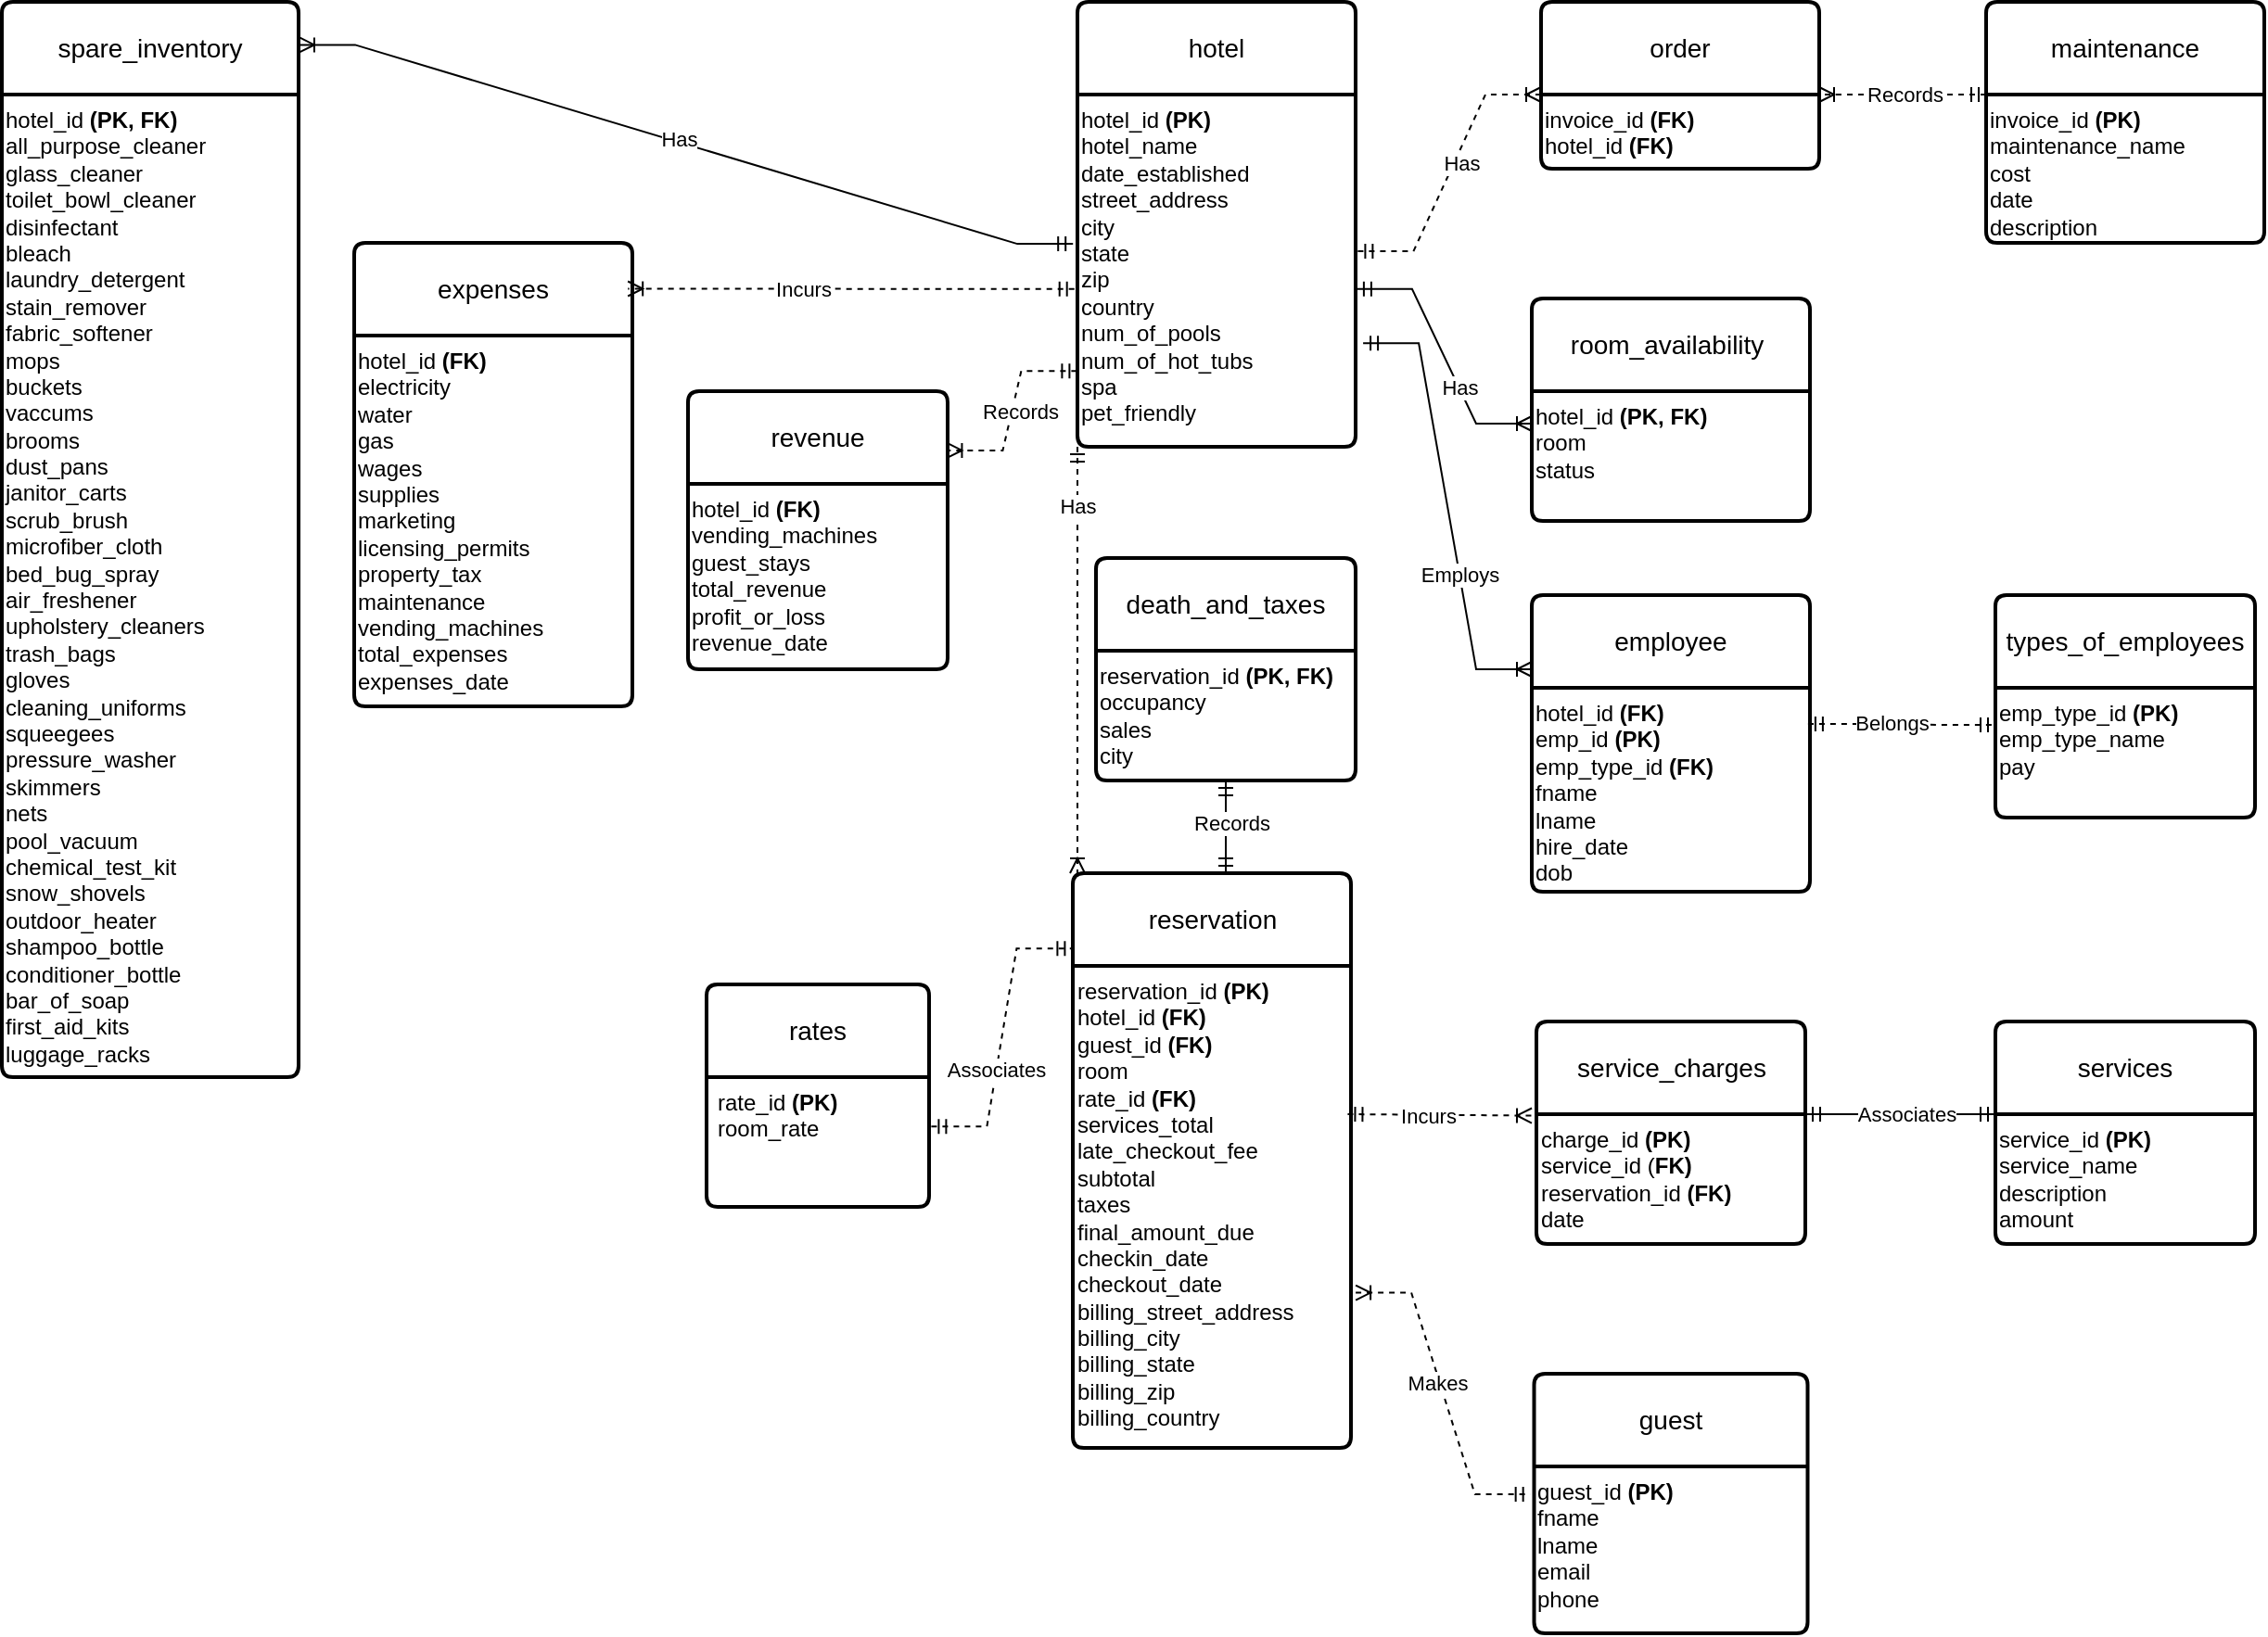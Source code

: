 <mxfile version="24.7.17">
  <diagram id="R2lEEEUBdFMjLlhIrx00" name="Page-1">
    <mxGraphModel grid="1" page="1" gridSize="10" guides="1" tooltips="1" connect="1" arrows="1" fold="1" pageScale="1" pageWidth="1700" pageHeight="1100" math="0" shadow="0" extFonts="Permanent Marker^https://fonts.googleapis.com/css?family=Permanent+Marker">
      <root>
        <mxCell id="0" />
        <mxCell id="1" parent="0" />
        <mxCell id="3WfbM0e7H-u77r2SAVQX-249" value="hotel" style="swimlane;childLayout=stackLayout;horizontal=1;startSize=50;horizontalStack=0;rounded=1;fontSize=14;fontStyle=0;strokeWidth=2;resizeParent=0;resizeLast=1;shadow=0;dashed=0;align=center;arcSize=4;whiteSpace=wrap;html=1;" vertex="1" parent="1">
          <mxGeometry x="600" y="80" width="150" height="240" as="geometry" />
        </mxCell>
        <mxCell id="3WfbM0e7H-u77r2SAVQX-252" value="&lt;div&gt;hotel_id &lt;b&gt;(PK)&lt;/b&gt;&lt;/div&gt;hotel_name&lt;br&gt;date_established&lt;br&gt;street_address&lt;br&gt;city&lt;br&gt;state&lt;br&gt;zip&lt;br&gt;country&lt;br&gt;num_of_pools&lt;br&gt;num_of_hot_tubs&lt;br&gt;spa&lt;br&gt;pet_friendly" style="text;whiteSpace=wrap;html=1;" vertex="1" parent="3WfbM0e7H-u77r2SAVQX-249">
          <mxGeometry y="50" width="150" height="190" as="geometry" />
        </mxCell>
        <mxCell id="3WfbM0e7H-u77r2SAVQX-253" value="spare_inventory" style="swimlane;childLayout=stackLayout;horizontal=1;startSize=50;horizontalStack=0;rounded=1;fontSize=14;fontStyle=0;strokeWidth=2;resizeParent=0;resizeLast=1;shadow=0;dashed=0;align=center;arcSize=4;whiteSpace=wrap;html=1;" vertex="1" parent="1">
          <mxGeometry x="20" y="80" width="160" height="580" as="geometry" />
        </mxCell>
        <mxCell id="3WfbM0e7H-u77r2SAVQX-255" value="hotel_id &lt;b&gt;(PK, FK)&lt;/b&gt;&lt;br&gt;all_purpose_cleaner&lt;br&gt;glass_cleaner&lt;br&gt;toilet_bowl_cleaner&lt;br&gt;disinfectant&lt;br&gt;bleach&lt;br&gt;laundry_detergent&lt;br&gt;stain_remover&lt;br&gt;fabric_softener&lt;br&gt;mops&lt;br&gt;buckets&lt;br&gt;vaccums&lt;br&gt;brooms&lt;br&gt;dust_pans&lt;br&gt;janitor_carts&lt;br&gt;scrub_brush&lt;br&gt;microfiber_cloth&lt;br&gt;bed_bug_spray&lt;br&gt;air_freshener&lt;br&gt;upholstery_cleaners&lt;br&gt;trash_bags&lt;br&gt;gloves&lt;br&gt;cleaning_uniforms&lt;br&gt;squeegees&lt;br&gt;pressure_washer&lt;br&gt;skimmers&lt;br&gt;nets&lt;br&gt;pool_vacuum&lt;br&gt;chemical_test_kit&lt;br&gt;snow_shovels&lt;br&gt;outdoor_heater&lt;br&gt;shampoo_bottle&lt;br&gt;conditioner_bottle&lt;br&gt;bar_of_soap&lt;br&gt;first_aid_kits&lt;br&gt;luggage_racks" style="text;whiteSpace=wrap;html=1;" vertex="1" parent="3WfbM0e7H-u77r2SAVQX-253">
          <mxGeometry y="50" width="160" height="530" as="geometry" />
        </mxCell>
        <mxCell id="3WfbM0e7H-u77r2SAVQX-256" value="revenue" style="swimlane;childLayout=stackLayout;horizontal=1;startSize=50;horizontalStack=0;rounded=1;fontSize=14;fontStyle=0;strokeWidth=2;resizeParent=0;resizeLast=1;shadow=0;dashed=0;align=center;arcSize=4;whiteSpace=wrap;html=1;" vertex="1" parent="1">
          <mxGeometry x="390" y="290" width="140" height="150" as="geometry" />
        </mxCell>
        <mxCell id="3WfbM0e7H-u77r2SAVQX-262" value="hotel_id &lt;b&gt;(FK)&lt;/b&gt;&lt;br&gt;vending_machines&lt;br&gt;guest_stays&lt;br&gt;total_revenue&lt;br&gt;profit_or_loss&lt;br&gt;revenue_date" style="text;whiteSpace=wrap;html=1;" vertex="1" parent="3WfbM0e7H-u77r2SAVQX-256">
          <mxGeometry y="50" width="140" height="100" as="geometry" />
        </mxCell>
        <mxCell id="3WfbM0e7H-u77r2SAVQX-258" value="expenses" style="swimlane;childLayout=stackLayout;horizontal=1;startSize=50;horizontalStack=0;rounded=1;fontSize=14;fontStyle=0;strokeWidth=2;resizeParent=0;resizeLast=1;shadow=0;dashed=0;align=center;arcSize=4;whiteSpace=wrap;html=1;" vertex="1" parent="1">
          <mxGeometry x="210" y="210" width="150" height="250" as="geometry" />
        </mxCell>
        <mxCell id="3WfbM0e7H-u77r2SAVQX-260" value="hotel_id &lt;b&gt;(FK)&lt;/b&gt;&lt;br&gt;electricity&lt;br&gt;water&lt;br&gt;gas&lt;br&gt;wages&lt;br&gt;supplies&lt;br&gt;marketing&lt;br&gt;licensing_permits&lt;br&gt;property_tax&lt;br&gt;maintenance&lt;br&gt;vending_machines&lt;br&gt;total_expenses&lt;br&gt;expenses_date" style="text;whiteSpace=wrap;html=1;" vertex="1" parent="3WfbM0e7H-u77r2SAVQX-258">
          <mxGeometry y="50" width="150" height="200" as="geometry" />
        </mxCell>
        <mxCell id="3WfbM0e7H-u77r2SAVQX-265" value="order" style="swimlane;childLayout=stackLayout;horizontal=1;startSize=50;horizontalStack=0;rounded=1;fontSize=14;fontStyle=0;strokeWidth=2;resizeParent=0;resizeLast=1;shadow=0;dashed=0;align=center;arcSize=4;whiteSpace=wrap;html=1;" vertex="1" parent="1">
          <mxGeometry x="850" y="80" width="150" height="90" as="geometry" />
        </mxCell>
        <mxCell id="3WfbM0e7H-u77r2SAVQX-267" value="&lt;div&gt;invoice_id &lt;b&gt;(FK)&lt;/b&gt;&lt;/div&gt;hotel_id &lt;b&gt;(FK)&lt;/b&gt;" style="text;whiteSpace=wrap;html=1;" vertex="1" parent="3WfbM0e7H-u77r2SAVQX-265">
          <mxGeometry y="50" width="150" height="40" as="geometry" />
        </mxCell>
        <mxCell id="3WfbM0e7H-u77r2SAVQX-268" value="maintenance" style="swimlane;childLayout=stackLayout;horizontal=1;startSize=50;horizontalStack=0;rounded=1;fontSize=14;fontStyle=0;strokeWidth=2;resizeParent=0;resizeLast=1;shadow=0;dashed=0;align=center;arcSize=4;whiteSpace=wrap;html=1;" vertex="1" parent="1">
          <mxGeometry x="1090" y="80" width="150" height="130" as="geometry" />
        </mxCell>
        <mxCell id="3WfbM0e7H-u77r2SAVQX-270" value="&lt;div&gt;invoice_id &lt;b&gt;(PK)&lt;/b&gt;&lt;/div&gt;maintenance_name&lt;br&gt;cost&lt;br&gt;date&lt;br&gt;description" style="text;whiteSpace=wrap;html=1;" vertex="1" parent="3WfbM0e7H-u77r2SAVQX-268">
          <mxGeometry y="50" width="150" height="80" as="geometry" />
        </mxCell>
        <mxCell id="3WfbM0e7H-u77r2SAVQX-273" value="" style="edgeStyle=entityRelationEdgeStyle;fontSize=12;html=1;endArrow=ERoneToMany;startArrow=ERmandOne;rounded=0;exitX=-0.016;exitY=0.424;exitDx=0;exitDy=0;entryX=1.003;entryY=0.04;entryDx=0;entryDy=0;entryPerimeter=0;exitPerimeter=0;" edge="1" parent="1" source="3WfbM0e7H-u77r2SAVQX-252" target="3WfbM0e7H-u77r2SAVQX-253">
          <mxGeometry width="100" height="100" relative="1" as="geometry">
            <mxPoint x="540" y="222.5" as="sourcePoint" />
            <mxPoint x="490" y="17.5" as="targetPoint" />
          </mxGeometry>
        </mxCell>
        <mxCell id="3WfbM0e7H-u77r2SAVQX-274" value="Has" style="edgeLabel;html=1;align=center;verticalAlign=middle;resizable=0;points=[];" connectable="0" vertex="1" parent="3WfbM0e7H-u77r2SAVQX-273">
          <mxGeometry x="0.024" y="-2" relative="1" as="geometry">
            <mxPoint as="offset" />
          </mxGeometry>
        </mxCell>
        <mxCell id="3WfbM0e7H-u77r2SAVQX-275" value="" style="edgeStyle=entityRelationEdgeStyle;fontSize=12;html=1;endArrow=ERoneToMany;startArrow=ERmandOne;rounded=0;exitX=-0.011;exitY=0.552;exitDx=0;exitDy=0;exitPerimeter=0;entryX=0.984;entryY=0.099;entryDx=0;entryDy=0;entryPerimeter=0;dashed=1;" edge="1" parent="1" source="3WfbM0e7H-u77r2SAVQX-252" target="3WfbM0e7H-u77r2SAVQX-258">
          <mxGeometry width="100" height="100" relative="1" as="geometry">
            <mxPoint x="390" y="270" as="sourcePoint" />
            <mxPoint x="490" y="170" as="targetPoint" />
          </mxGeometry>
        </mxCell>
        <mxCell id="3WfbM0e7H-u77r2SAVQX-280" value="Incurs" style="edgeLabel;html=1;align=center;verticalAlign=middle;resizable=0;points=[];" connectable="0" vertex="1" parent="3WfbM0e7H-u77r2SAVQX-275">
          <mxGeometry x="0.219" relative="1" as="geometry">
            <mxPoint as="offset" />
          </mxGeometry>
        </mxCell>
        <mxCell id="3WfbM0e7H-u77r2SAVQX-276" value="" style="edgeStyle=entityRelationEdgeStyle;fontSize=12;html=1;endArrow=ERoneToMany;startArrow=ERmandOne;rounded=0;exitX=-0.002;exitY=0.785;exitDx=0;exitDy=0;exitPerimeter=0;entryX=0.998;entryY=0.213;entryDx=0;entryDy=0;entryPerimeter=0;dashed=1;" edge="1" parent="1" source="3WfbM0e7H-u77r2SAVQX-252" target="3WfbM0e7H-u77r2SAVQX-256">
          <mxGeometry width="100" height="100" relative="1" as="geometry">
            <mxPoint x="530" y="500" as="sourcePoint" />
            <mxPoint x="630" y="400" as="targetPoint" />
          </mxGeometry>
        </mxCell>
        <mxCell id="3WfbM0e7H-u77r2SAVQX-281" value="Records" style="edgeLabel;html=1;align=center;verticalAlign=middle;resizable=0;points=[];" connectable="0" vertex="1" parent="3WfbM0e7H-u77r2SAVQX-276">
          <mxGeometry x="-0.01" y="4" relative="1" as="geometry">
            <mxPoint as="offset" />
          </mxGeometry>
        </mxCell>
        <mxCell id="3WfbM0e7H-u77r2SAVQX-282" value="" style="edgeStyle=entityRelationEdgeStyle;fontSize=12;html=1;endArrow=ERoneToMany;startArrow=ERmandOne;rounded=0;exitX=1.008;exitY=0.445;exitDx=0;exitDy=0;exitPerimeter=0;entryX=0;entryY=0;entryDx=0;entryDy=0;dashed=1;" edge="1" parent="1" source="3WfbM0e7H-u77r2SAVQX-252" target="3WfbM0e7H-u77r2SAVQX-267">
          <mxGeometry width="100" height="100" relative="1" as="geometry">
            <mxPoint x="750" y="220" as="sourcePoint" />
            <mxPoint x="850" y="120" as="targetPoint" />
          </mxGeometry>
        </mxCell>
        <mxCell id="3WfbM0e7H-u77r2SAVQX-283" value="Has" style="edgeLabel;html=1;align=center;verticalAlign=middle;resizable=0;points=[];" connectable="0" vertex="1" parent="3WfbM0e7H-u77r2SAVQX-282">
          <mxGeometry x="0.097" y="-3" relative="1" as="geometry">
            <mxPoint as="offset" />
          </mxGeometry>
        </mxCell>
        <mxCell id="3WfbM0e7H-u77r2SAVQX-284" value="" style="fontSize=12;html=1;endArrow=ERoneToMany;startArrow=ERmandOne;rounded=0;entryX=1;entryY=0;entryDx=0;entryDy=0;exitX=0;exitY=0;exitDx=0;exitDy=0;dashed=1;" edge="1" parent="1" source="3WfbM0e7H-u77r2SAVQX-270" target="3WfbM0e7H-u77r2SAVQX-267">
          <mxGeometry width="100" height="100" relative="1" as="geometry">
            <mxPoint x="1090.0" y="117.7" as="sourcePoint" />
            <mxPoint x="998.2" y="116.81" as="targetPoint" />
          </mxGeometry>
        </mxCell>
        <mxCell id="3WfbM0e7H-u77r2SAVQX-285" value="Records" style="edgeLabel;html=1;align=center;verticalAlign=middle;resizable=0;points=[];" connectable="0" vertex="1" parent="3WfbM0e7H-u77r2SAVQX-284">
          <mxGeometry x="-0.015" relative="1" as="geometry">
            <mxPoint as="offset" />
          </mxGeometry>
        </mxCell>
        <mxCell id="3WfbM0e7H-u77r2SAVQX-286" value="room_availability&amp;nbsp;" style="swimlane;childLayout=stackLayout;horizontal=1;startSize=50;horizontalStack=0;rounded=1;fontSize=14;fontStyle=0;strokeWidth=2;resizeParent=0;resizeLast=1;shadow=0;dashed=0;align=center;arcSize=4;whiteSpace=wrap;html=1;" vertex="1" parent="1">
          <mxGeometry x="845" y="240" width="150" height="120" as="geometry" />
        </mxCell>
        <mxCell id="3WfbM0e7H-u77r2SAVQX-292" value="hotel_id &lt;b&gt;(PK, FK)&lt;/b&gt;&lt;br&gt;room&lt;br&gt;status" style="text;whiteSpace=wrap;html=1;" vertex="1" parent="3WfbM0e7H-u77r2SAVQX-286">
          <mxGeometry y="50" width="150" height="70" as="geometry" />
        </mxCell>
        <mxCell id="3WfbM0e7H-u77r2SAVQX-288" value="types_of_employees" style="swimlane;childLayout=stackLayout;horizontal=1;startSize=50;horizontalStack=0;rounded=1;fontSize=14;fontStyle=0;strokeWidth=2;resizeParent=0;resizeLast=1;shadow=0;dashed=0;align=center;arcSize=4;whiteSpace=wrap;html=1;" vertex="1" parent="1">
          <mxGeometry x="1095" y="400" width="140" height="120" as="geometry" />
        </mxCell>
        <mxCell id="3WfbM0e7H-u77r2SAVQX-294" value="&lt;div&gt;emp_type_id &lt;b&gt;(PK)&lt;/b&gt;&lt;/div&gt;emp_type_name&lt;br&gt;pay" style="text;whiteSpace=wrap;html=1;" vertex="1" parent="3WfbM0e7H-u77r2SAVQX-288">
          <mxGeometry y="50" width="140" height="70" as="geometry" />
        </mxCell>
        <mxCell id="3WfbM0e7H-u77r2SAVQX-290" value="employee" style="swimlane;childLayout=stackLayout;horizontal=1;startSize=50;horizontalStack=0;rounded=1;fontSize=14;fontStyle=0;strokeWidth=2;resizeParent=0;resizeLast=1;shadow=0;dashed=0;align=center;arcSize=4;whiteSpace=wrap;html=1;" vertex="1" parent="1">
          <mxGeometry x="845" y="400" width="150" height="160" as="geometry" />
        </mxCell>
        <mxCell id="3WfbM0e7H-u77r2SAVQX-293" value="hotel_id &lt;b&gt;(FK)&lt;/b&gt;&lt;div&gt;emp_id &lt;b&gt;(PK)&lt;/b&gt;&lt;br&gt;emp_type_id &lt;b&gt;(FK)&lt;/b&gt;&lt;br&gt;fname&lt;br&gt;lname&lt;br&gt;hire_date&lt;br&gt;dob&lt;/div&gt;" style="text;whiteSpace=wrap;html=1;" vertex="1" parent="3WfbM0e7H-u77r2SAVQX-290">
          <mxGeometry y="50" width="150" height="110" as="geometry" />
        </mxCell>
        <mxCell id="3WfbM0e7H-u77r2SAVQX-295" value="" style="edgeStyle=entityRelationEdgeStyle;fontSize=12;html=1;endArrow=ERoneToMany;startArrow=ERmandOne;rounded=0;exitX=1.003;exitY=0.552;exitDx=0;exitDy=0;exitPerimeter=0;entryX=0;entryY=0.25;entryDx=0;entryDy=0;" edge="1" parent="1" source="3WfbM0e7H-u77r2SAVQX-252" target="3WfbM0e7H-u77r2SAVQX-292">
          <mxGeometry width="100" height="100" relative="1" as="geometry">
            <mxPoint x="730" y="450" as="sourcePoint" />
            <mxPoint x="830" y="350" as="targetPoint" />
          </mxGeometry>
        </mxCell>
        <mxCell id="3WfbM0e7H-u77r2SAVQX-296" value="Has" style="edgeLabel;html=1;align=center;verticalAlign=middle;resizable=0;points=[];" connectable="0" vertex="1" parent="3WfbM0e7H-u77r2SAVQX-295">
          <mxGeometry x="0.26" relative="1" as="geometry">
            <mxPoint as="offset" />
          </mxGeometry>
        </mxCell>
        <mxCell id="3WfbM0e7H-u77r2SAVQX-297" value="" style="edgeStyle=entityRelationEdgeStyle;fontSize=12;html=1;endArrow=ERoneToMany;startArrow=ERmandOne;rounded=0;exitX=1.027;exitY=0.706;exitDx=0;exitDy=0;exitPerimeter=0;entryX=0;entryY=0.25;entryDx=0;entryDy=0;" edge="1" parent="1" source="3WfbM0e7H-u77r2SAVQX-252" target="3WfbM0e7H-u77r2SAVQX-290">
          <mxGeometry width="100" height="100" relative="1" as="geometry">
            <mxPoint x="710" y="450" as="sourcePoint" />
            <mxPoint x="810" y="350" as="targetPoint" />
          </mxGeometry>
        </mxCell>
        <mxCell id="3WfbM0e7H-u77r2SAVQX-298" value="Employs" style="edgeLabel;html=1;align=center;verticalAlign=middle;resizable=0;points=[];" connectable="0" vertex="1" parent="3WfbM0e7H-u77r2SAVQX-297">
          <mxGeometry x="0.318" relative="1" as="geometry">
            <mxPoint as="offset" />
          </mxGeometry>
        </mxCell>
        <mxCell id="3WfbM0e7H-u77r2SAVQX-301" value="" style="edgeStyle=entityRelationEdgeStyle;fontSize=12;html=1;endArrow=ERmandOne;startArrow=ERmandOne;rounded=0;exitX=0.993;exitY=0.177;exitDx=0;exitDy=0;exitPerimeter=0;dashed=1;" edge="1" parent="1" source="3WfbM0e7H-u77r2SAVQX-293">
          <mxGeometry width="100" height="100" relative="1" as="geometry">
            <mxPoint x="995" y="650" as="sourcePoint" />
            <mxPoint x="1095" y="470" as="targetPoint" />
          </mxGeometry>
        </mxCell>
        <mxCell id="3WfbM0e7H-u77r2SAVQX-302" value="Belongs" style="edgeLabel;html=1;align=center;verticalAlign=middle;resizable=0;points=[];" connectable="0" vertex="1" parent="3WfbM0e7H-u77r2SAVQX-301">
          <mxGeometry x="-0.108" y="1" relative="1" as="geometry">
            <mxPoint as="offset" />
          </mxGeometry>
        </mxCell>
        <mxCell id="3WfbM0e7H-u77r2SAVQX-303" value="death_and_taxes" style="swimlane;childLayout=stackLayout;horizontal=1;startSize=50;horizontalStack=0;rounded=1;fontSize=14;fontStyle=0;strokeWidth=2;resizeParent=0;resizeLast=1;shadow=0;dashed=0;align=center;arcSize=4;whiteSpace=wrap;html=1;" vertex="1" parent="1">
          <mxGeometry x="610" y="380" width="140" height="120" as="geometry" />
        </mxCell>
        <mxCell id="3WfbM0e7H-u77r2SAVQX-308" value="reservation_id &lt;b&gt;(PK, FK)&lt;/b&gt;&lt;br&gt;occupancy&lt;br&gt;sales&lt;br&gt;city" style="text;whiteSpace=wrap;html=1;" vertex="1" parent="3WfbM0e7H-u77r2SAVQX-303">
          <mxGeometry y="50" width="140" height="70" as="geometry" />
        </mxCell>
        <mxCell id="3WfbM0e7H-u77r2SAVQX-305" value="reservation" style="swimlane;childLayout=stackLayout;horizontal=1;startSize=50;horizontalStack=0;rounded=1;fontSize=14;fontStyle=0;strokeWidth=2;resizeParent=0;resizeLast=1;shadow=0;dashed=0;align=center;arcSize=4;whiteSpace=wrap;html=1;" vertex="1" parent="1">
          <mxGeometry x="597.5" y="550" width="150" height="310" as="geometry" />
        </mxCell>
        <mxCell id="3WfbM0e7H-u77r2SAVQX-307" value="&lt;div&gt;reservation_id &lt;b&gt;(PK)&lt;/b&gt;&lt;/div&gt;hotel_id &lt;b&gt;(FK)&lt;/b&gt;&lt;br&gt;guest_id &lt;b&gt;(FK)&lt;/b&gt;&lt;br&gt;room&lt;br&gt;rate_id &lt;b&gt;(FK)&lt;/b&gt;&lt;br&gt;services_total&lt;br&gt;late_checkout_fee&lt;br&gt;subtotal&lt;br&gt;taxes&lt;br&gt;final_amount_due&lt;br&gt;checkin_date&lt;br&gt;checkout_date&lt;br&gt;billing_street_address&lt;br&gt;billing_city&lt;br&gt;billing_state&lt;br&gt;billing_zip&lt;br&gt;billing_country" style="text;whiteSpace=wrap;html=1;" vertex="1" parent="3WfbM0e7H-u77r2SAVQX-305">
          <mxGeometry y="50" width="150" height="260" as="geometry" />
        </mxCell>
        <mxCell id="3WfbM0e7H-u77r2SAVQX-321" value="" style="fontSize=12;html=1;endArrow=ERoneToMany;startArrow=ERmandOne;rounded=0;exitX=0;exitY=1;exitDx=0;exitDy=0;dashed=1;" edge="1" parent="1" source="3WfbM0e7H-u77r2SAVQX-252">
          <mxGeometry width="100" height="100" relative="1" as="geometry">
            <mxPoint x="650" y="470" as="sourcePoint" />
            <mxPoint x="600" y="550" as="targetPoint" />
          </mxGeometry>
        </mxCell>
        <mxCell id="3WfbM0e7H-u77r2SAVQX-323" value="Has" style="edgeLabel;html=1;align=center;verticalAlign=middle;resizable=0;points=[];" connectable="0" vertex="1" parent="3WfbM0e7H-u77r2SAVQX-321">
          <mxGeometry x="-0.728" relative="1" as="geometry">
            <mxPoint as="offset" />
          </mxGeometry>
        </mxCell>
        <mxCell id="3WfbM0e7H-u77r2SAVQX-324" value="" style="fontSize=12;html=1;endArrow=ERmandOne;startArrow=ERmandOne;rounded=0;entryX=0.5;entryY=1;entryDx=0;entryDy=0;exitX=0.55;exitY=0;exitDx=0;exitDy=0;exitPerimeter=0;" edge="1" parent="1" source="3WfbM0e7H-u77r2SAVQX-305" target="3WfbM0e7H-u77r2SAVQX-308">
          <mxGeometry width="100" height="100" relative="1" as="geometry">
            <mxPoint x="820" y="740" as="sourcePoint" />
            <mxPoint x="920" y="640" as="targetPoint" />
          </mxGeometry>
        </mxCell>
        <mxCell id="3WfbM0e7H-u77r2SAVQX-325" value="Records" style="edgeLabel;html=1;align=center;verticalAlign=middle;resizable=0;points=[];" connectable="0" vertex="1" parent="3WfbM0e7H-u77r2SAVQX-324">
          <mxGeometry x="0.091" y="-3" relative="1" as="geometry">
            <mxPoint as="offset" />
          </mxGeometry>
        </mxCell>
        <mxCell id="3WfbM0e7H-u77r2SAVQX-326" value="service_charges" style="swimlane;childLayout=stackLayout;horizontal=1;startSize=50;horizontalStack=0;rounded=1;fontSize=14;fontStyle=0;strokeWidth=2;resizeParent=0;resizeLast=1;shadow=0;dashed=0;align=center;arcSize=4;whiteSpace=wrap;html=1;" vertex="1" parent="1">
          <mxGeometry x="847.5" y="630" width="145" height="120" as="geometry" />
        </mxCell>
        <mxCell id="3WfbM0e7H-u77r2SAVQX-328" value="&lt;div&gt;charge_id&lt;b&gt;&amp;nbsp;(PK)&lt;/b&gt;&lt;/div&gt;service_id (&lt;b&gt;FK)&lt;/b&gt;&lt;br&gt;reservation_id &lt;b&gt;(FK)&lt;/b&gt;&lt;br&gt;date" style="text;whiteSpace=wrap;html=1;" vertex="1" parent="3WfbM0e7H-u77r2SAVQX-326">
          <mxGeometry y="50" width="145" height="70" as="geometry" />
        </mxCell>
        <mxCell id="3WfbM0e7H-u77r2SAVQX-330" value="services" style="swimlane;childLayout=stackLayout;horizontal=1;startSize=50;horizontalStack=0;rounded=1;fontSize=14;fontStyle=0;strokeWidth=2;resizeParent=0;resizeLast=1;shadow=0;dashed=0;align=center;arcSize=4;whiteSpace=wrap;html=1;" vertex="1" parent="1">
          <mxGeometry x="1095" y="630" width="140" height="120" as="geometry" />
        </mxCell>
        <mxCell id="3WfbM0e7H-u77r2SAVQX-337" value="&lt;div&gt;service_id &lt;b&gt;(PK)&lt;/b&gt;&lt;/div&gt;service_name&lt;br&gt;description&lt;br&gt;amount" style="text;whiteSpace=wrap;html=1;" vertex="1" parent="3WfbM0e7H-u77r2SAVQX-330">
          <mxGeometry y="50" width="140" height="70" as="geometry" />
        </mxCell>
        <mxCell id="3WfbM0e7H-u77r2SAVQX-332" value="guest" style="swimlane;childLayout=stackLayout;horizontal=1;startSize=50;horizontalStack=0;rounded=1;fontSize=14;fontStyle=0;strokeWidth=2;resizeParent=0;resizeLast=1;shadow=0;dashed=0;align=center;arcSize=4;whiteSpace=wrap;html=1;" vertex="1" parent="1">
          <mxGeometry x="846.25" y="820" width="147.5" height="140" as="geometry" />
        </mxCell>
        <mxCell id="3WfbM0e7H-u77r2SAVQX-336" value="&lt;div&gt;guest_id &lt;b&gt;(PK)&lt;/b&gt;&lt;/div&gt;fname&lt;br&gt;lname&lt;br&gt;email&lt;br&gt;phone" style="text;whiteSpace=wrap;html=1;" vertex="1" parent="3WfbM0e7H-u77r2SAVQX-332">
          <mxGeometry y="50" width="147.5" height="90" as="geometry" />
        </mxCell>
        <mxCell id="3WfbM0e7H-u77r2SAVQX-334" value="rates" style="swimlane;childLayout=stackLayout;horizontal=1;startSize=50;horizontalStack=0;rounded=1;fontSize=14;fontStyle=0;strokeWidth=2;resizeParent=0;resizeLast=1;shadow=0;dashed=0;align=center;arcSize=4;whiteSpace=wrap;html=1;" vertex="1" parent="1">
          <mxGeometry x="400" y="610" width="120" height="120" as="geometry" />
        </mxCell>
        <mxCell id="3WfbM0e7H-u77r2SAVQX-335" value="rate_id &lt;b&gt;(PK)&lt;/b&gt;&lt;div&gt;room_rate&lt;/div&gt;" style="align=left;strokeColor=none;fillColor=none;spacingLeft=4;fontSize=12;verticalAlign=top;resizable=0;rotatable=0;part=1;html=1;" vertex="1" parent="3WfbM0e7H-u77r2SAVQX-334">
          <mxGeometry y="50" width="120" height="70" as="geometry" />
        </mxCell>
        <mxCell id="3WfbM0e7H-u77r2SAVQX-338" value="" style="edgeStyle=entityRelationEdgeStyle;fontSize=12;html=1;endArrow=ERmandOne;startArrow=ERmandOne;rounded=0;entryX=-0.002;entryY=0.131;entryDx=0;entryDy=0;entryPerimeter=0;exitX=1.01;exitY=0.38;exitDx=0;exitDy=0;exitPerimeter=0;dashed=1;" edge="1" parent="1" source="3WfbM0e7H-u77r2SAVQX-335" target="3WfbM0e7H-u77r2SAVQX-305">
          <mxGeometry width="100" height="100" relative="1" as="geometry">
            <mxPoint x="450" y="900" as="sourcePoint" />
            <mxPoint x="550" y="800" as="targetPoint" />
          </mxGeometry>
        </mxCell>
        <mxCell id="3WfbM0e7H-u77r2SAVQX-339" value="Associates" style="edgeLabel;html=1;align=center;verticalAlign=middle;resizable=0;points=[];" connectable="0" vertex="1" parent="3WfbM0e7H-u77r2SAVQX-338">
          <mxGeometry x="-0.218" y="1" relative="1" as="geometry">
            <mxPoint as="offset" />
          </mxGeometry>
        </mxCell>
        <mxCell id="3WfbM0e7H-u77r2SAVQX-340" value="" style="fontSize=12;html=1;endArrow=ERoneToMany;startArrow=ERmandOne;rounded=0;exitX=1;exitY=0.25;exitDx=0;exitDy=0;entryX=-0.005;entryY=0.298;entryDx=0;entryDy=0;entryPerimeter=0;dashed=1;" edge="1" parent="1">
          <mxGeometry width="100" height="100" relative="1" as="geometry">
            <mxPoint x="745.73" y="680" as="sourcePoint" />
            <mxPoint x="845.005" y="680.76" as="targetPoint" />
          </mxGeometry>
        </mxCell>
        <mxCell id="3WfbM0e7H-u77r2SAVQX-341" value="Incurs" style="edgeLabel;html=1;align=center;verticalAlign=middle;resizable=0;points=[];" connectable="0" vertex="1" parent="3WfbM0e7H-u77r2SAVQX-340">
          <mxGeometry x="-0.128" relative="1" as="geometry">
            <mxPoint as="offset" />
          </mxGeometry>
        </mxCell>
        <mxCell id="3WfbM0e7H-u77r2SAVQX-342" value="" style="fontSize=12;html=1;endArrow=ERmandOne;startArrow=ERmandOne;rounded=0;exitX=1;exitY=0.25;exitDx=0;exitDy=0;entryX=0;entryY=0.25;entryDx=0;entryDy=0;" edge="1" parent="1">
          <mxGeometry width="100" height="100" relative="1" as="geometry">
            <mxPoint x="992.5" y="680" as="sourcePoint" />
            <mxPoint x="1095" y="680" as="targetPoint" />
          </mxGeometry>
        </mxCell>
        <mxCell id="3WfbM0e7H-u77r2SAVQX-343" value="Associates" style="edgeLabel;html=1;align=center;verticalAlign=middle;resizable=0;points=[];" connectable="0" vertex="1" parent="3WfbM0e7H-u77r2SAVQX-342">
          <mxGeometry x="0.059" relative="1" as="geometry">
            <mxPoint as="offset" />
          </mxGeometry>
        </mxCell>
        <mxCell id="3WfbM0e7H-u77r2SAVQX-344" value="" style="edgeStyle=entityRelationEdgeStyle;fontSize=12;html=1;endArrow=ERmandOne;startArrow=ERoneToMany;rounded=0;entryX=-0.013;entryY=0.167;entryDx=0;entryDy=0;entryPerimeter=0;exitX=1.017;exitY=0.678;exitDx=0;exitDy=0;exitPerimeter=0;startFill=0;endFill=0;dashed=1;" edge="1" parent="1" source="3WfbM0e7H-u77r2SAVQX-307" target="3WfbM0e7H-u77r2SAVQX-336">
          <mxGeometry width="100" height="100" relative="1" as="geometry">
            <mxPoint x="750" y="790" as="sourcePoint" />
            <mxPoint x="840" y="890" as="targetPoint" />
          </mxGeometry>
        </mxCell>
        <mxCell id="3WfbM0e7H-u77r2SAVQX-345" value="Makes" style="edgeLabel;html=1;align=center;verticalAlign=middle;resizable=0;points=[];" connectable="0" vertex="1" parent="3WfbM0e7H-u77r2SAVQX-344">
          <mxGeometry x="-0.082" y="-1" relative="1" as="geometry">
            <mxPoint as="offset" />
          </mxGeometry>
        </mxCell>
      </root>
    </mxGraphModel>
  </diagram>
</mxfile>
